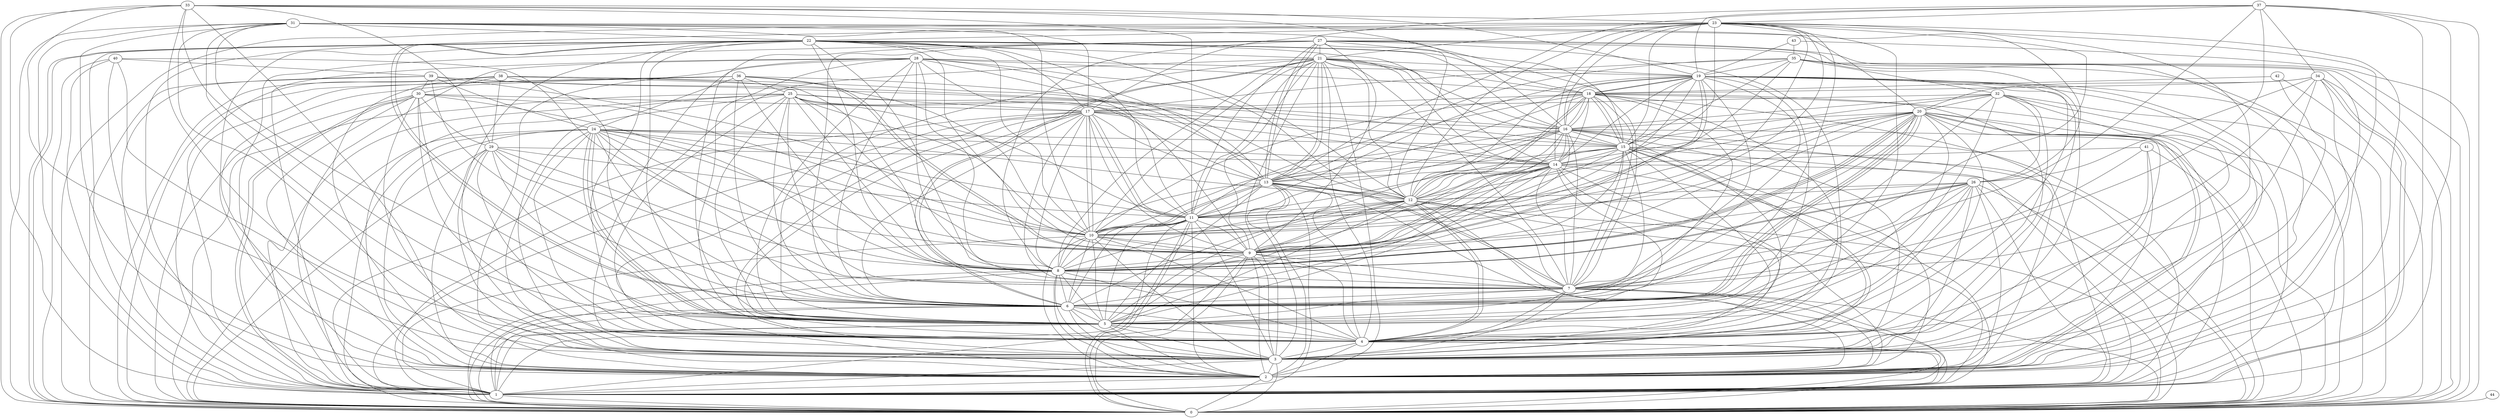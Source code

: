 graph G {
0;
1;
2;
3;
4;
5;
6;
7;
8;
9;
10;
11;
12;
13;
14;
15;
16;
17;
18;
19;
20;
21;
22;
23;
24;
25;
26;
27;
28;
29;
30;
31;
32;
33;
34;
35;
36;
37;
38;
39;
40;
41;
42;
43;
44;
44--0 ;
43--35 ;
43--19 ;
43--0 ;
42--18 ;
42--3 ;
42--0 ;
41--3 ;
41--7 ;
41--14 ;
41--0 ;
41--2 ;
40--9 ;
40--39 ;
40--2 ;
40--3 ;
40--1 ;
40--0 ;
39--30 ;
39--24 ;
39--6 ;
39--16 ;
39--15 ;
39--10 ;
39--1 ;
39--0 ;
38--13 ;
38--8 ;
38--10 ;
38--30 ;
38--29 ;
38--5 ;
38--1 ;
38--2 ;
38--0 ;
37--2 ;
37--17 ;
37--13 ;
37--6 ;
37--34 ;
37--7 ;
37--23 ;
37--19 ;
37--1 ;
37--0 ;
36--8 ;
36--6 ;
36--24 ;
36--9 ;
36--12 ;
36--0 ;
36--9 ;
36--25 ;
36--2 ;
36--1 ;
35--10 ;
35--15 ;
35--13 ;
35--32 ;
35--17 ;
35--19 ;
35--1 ;
35--2 ;
35--0 ;
34--7 ;
34--4 ;
34--20 ;
34--18 ;
34--26 ;
34--1 ;
34--1 ;
34--0 ;
34--2 ;
33--1 ;
33--23 ;
33--5 ;
33--11 ;
33--29 ;
33--19 ;
33--15 ;
33--4 ;
33--0 ;
33--2 ;
33--3 ;
32--20 ;
32--3 ;
32--26 ;
32--15 ;
32--17 ;
32--16 ;
32--2 ;
32--6 ;
32--5 ;
32--0 ;
32--4 ;
31--26 ;
31--22 ;
31--17 ;
31--10 ;
31--4 ;
31--16 ;
31--3 ;
31--20 ;
31--1 ;
31--2 ;
31--0 ;
31--5 ;
30--1 ;
30--1 ;
30--0 ;
30--29 ;
30--17 ;
30--10 ;
30--4 ;
30--5 ;
30--3 ;
30--2 ;
30--8 ;
29--3 ;
29--14 ;
29--4 ;
29--11 ;
29--6 ;
29--5 ;
29--2 ;
29--8 ;
29--7 ;
29--0 ;
28--19 ;
28--13 ;
28--18 ;
28--5 ;
28--9 ;
28--8 ;
28--7 ;
28--0 ;
28--12 ;
28--2 ;
28--11 ;
28--3 ;
28--1 ;
28--4 ;
28--6 ;
27--4 ;
27--2 ;
27--5 ;
27--13 ;
27--3 ;
27--13 ;
27--21 ;
27--11 ;
27--12 ;
27--6 ;
27--8 ;
27--7 ;
27--0 ;
27--9 ;
27--1 ;
26--8 ;
26--1 ;
26--2 ;
26--6 ;
26--5 ;
26--8 ;
26--11 ;
26--3 ;
26--12 ;
26--4 ;
26--0 ;
26--9 ;
26--7 ;
25--10 ;
25--9 ;
25--17 ;
25--7 ;
25--1 ;
25--5 ;
25--2 ;
25--8 ;
25--13 ;
25--0 ;
25--14 ;
25--12 ;
25--4 ;
25--3 ;
25--11 ;
25--6 ;
24--5 ;
24--15 ;
24--12 ;
24--8 ;
24--7 ;
24--5 ;
24--5 ;
24--3 ;
24--14 ;
24--11 ;
24--10 ;
24--9 ;
24--0 ;
24--4 ;
24--1 ;
24--2 ;
24--6 ;
23--22 ;
23--9 ;
23--16 ;
23--15 ;
23--12 ;
23--0 ;
23--5 ;
23--21 ;
23--6 ;
23--7 ;
23--11 ;
23--10 ;
23--4 ;
23--1 ;
23--3 ;
23--14 ;
23--2 ;
22--6 ;
22--6 ;
22--5 ;
22--12 ;
22--18 ;
22--21 ;
22--4 ;
22--0 ;
22--14 ;
22--17 ;
22--16 ;
22--0 ;
22--9 ;
22--10 ;
22--8 ;
22--7 ;
22--3 ;
22--2 ;
22--11 ;
22--1 ;
21--6 ;
21--12 ;
21--4 ;
21--19 ;
21--10 ;
21--13 ;
21--6 ;
21--2 ;
21--16 ;
21--18 ;
21--7 ;
21--15 ;
21--5 ;
21--13 ;
21--9 ;
21--11 ;
21--3 ;
21--1 ;
21--8 ;
21--14 ;
20--0 ;
20--11 ;
20--8 ;
20--8 ;
20--10 ;
20--12 ;
20--7 ;
20--2 ;
20--5 ;
20--6 ;
20--8 ;
20--6 ;
20--6 ;
20--2 ;
20--3 ;
20--9 ;
20--16 ;
20--14 ;
20--1 ;
20--4 ;
19--5 ;
19--11 ;
19--9 ;
19--7 ;
19--6 ;
19--10 ;
19--18 ;
19--9 ;
19--18 ;
19--2 ;
19--15 ;
19--1 ;
19--4 ;
19--14 ;
19--12 ;
19--16 ;
19--3 ;
19--0 ;
18--6 ;
18--12 ;
18--16 ;
18--11 ;
18--16 ;
18--15 ;
18--15 ;
18--3 ;
18--12 ;
18--13 ;
18--4 ;
18--0 ;
18--17 ;
18--7 ;
18--14 ;
18--1 ;
18--10 ;
17--13 ;
17--10 ;
17--9 ;
17--16 ;
17--11 ;
17--6 ;
17--10 ;
17--11 ;
17--14 ;
17--15 ;
17--8 ;
17--4 ;
17--0 ;
17--2 ;
17--3 ;
17--7 ;
17--1 ;
16--15 ;
16--10 ;
16--5 ;
16--11 ;
16--8 ;
16--14 ;
16--4 ;
16--2 ;
16--0 ;
16--7 ;
16--3 ;
16--9 ;
16--12 ;
16--1 ;
16--13 ;
15--13 ;
15--3 ;
15--3 ;
15--12 ;
15--2 ;
15--11 ;
15--14 ;
15--9 ;
15--8 ;
15--1 ;
15--4 ;
15--5 ;
15--7 ;
15--0 ;
14--6 ;
14--10 ;
14--9 ;
14--0 ;
14--9 ;
14--3 ;
14--4 ;
14--8 ;
14--1 ;
14--5 ;
14--7 ;
14--13 ;
14--2 ;
14--12 ;
13--3 ;
13--10 ;
13--7 ;
13--11 ;
13--7 ;
13--10 ;
13--1 ;
13--12 ;
13--4 ;
13--0 ;
13--2 ;
13--5 ;
13--8 ;
12--7 ;
12--4 ;
12--6 ;
12--9 ;
12--4 ;
12--1 ;
12--9 ;
12--11 ;
12--8 ;
12--0 ;
12--5 ;
12--2 ;
11--3 ;
11--8 ;
11--0 ;
11--9 ;
11--10 ;
11--10 ;
11--0 ;
11--2 ;
11--1 ;
11--6 ;
11--5 ;
10--5 ;
10--9 ;
10--4 ;
10--6 ;
10--7 ;
10--1 ;
10--2 ;
10--8 ;
10--3 ;
9--1 ;
9--5 ;
9--3 ;
9--0 ;
9--2 ;
9--8 ;
9--7 ;
9--4 ;
8--1 ;
8--7 ;
8--0 ;
8--2 ;
8--3 ;
8--5 ;
8--6 ;
8--4 ;
7--2 ;
7--6 ;
7--1 ;
7--3 ;
7--0 ;
7--4 ;
7--5 ;
6--5 ;
6--0 ;
6--3 ;
6--2 ;
6--4 ;
6--1 ;
5--0 ;
5--4 ;
5--2 ;
5--1 ;
5--3 ;
4--2 ;
4--3 ;
4--1 ;
4--0 ;
3--0 ;
3--2 ;
3--1 ;
2--0 ;
2--1 ;
1--0 ;
}
